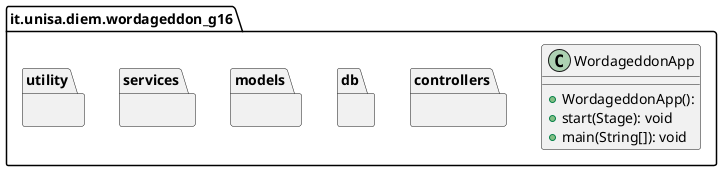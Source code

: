 @startuml
set namespaceSeparator none
package it.unisa.diem.wordageddon_g16 {
    package controllers{}
    package db{}
    package models{}
    package services{}
    package utility{}
    class WordageddonApp {
      + WordageddonApp():
      + start(Stage): void
      + main(String[]): void
    }
}
@enduml